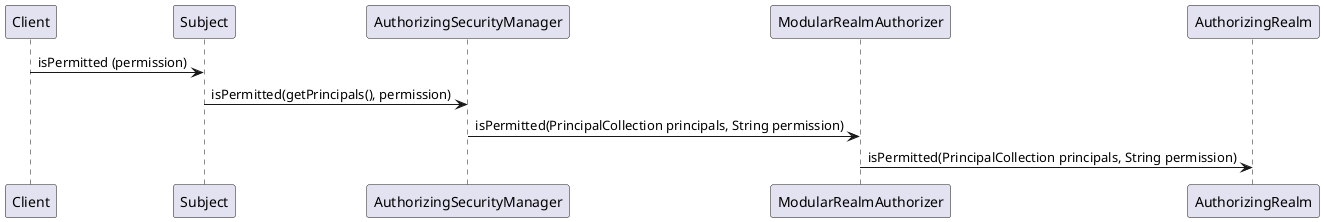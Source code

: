 @startuml

Client -> Subject: isPermitted (permission)
Subject -> AuthorizingSecurityManager: isPermitted(getPrincipals(), permission)
AuthorizingSecurityManager -> ModularRealmAuthorizer: isPermitted(PrincipalCollection principals, String permission)
ModularRealmAuthorizer -> AuthorizingRealm: isPermitted(PrincipalCollection principals, String permission)

@enduml